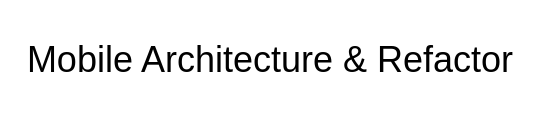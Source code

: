 <mxfile version="14.6.6" type="github" pages="4">
  <diagram id="jBVd53Vgv6jWxnRmF5C7" name="第 1 页">
    <mxGraphModel dx="1343" dy="989" grid="1" gridSize="10" guides="1" tooltips="1" connect="1" arrows="1" fold="1" page="1" pageScale="1" pageWidth="1100" pageHeight="850" math="0" shadow="0">
      <root>
        <mxCell id="0" />
        <mxCell id="1" parent="0" />
        <mxCell id="0_3TDVU3Uc3xNeGm1vze-1" value="&lt;font style=&quot;font-size: 18px&quot;&gt;Mobile Architecture &amp;amp; Refactor&lt;/font&gt;" style="text;html=1;strokeColor=none;fillColor=none;align=center;verticalAlign=middle;whiteSpace=wrap;rounded=0;" vertex="1" parent="1">
          <mxGeometry x="415" y="300" width="270" height="60" as="geometry" />
        </mxCell>
      </root>
    </mxGraphModel>
  </diagram>
  <diagram id="z-akt1832N7U8WWl3m_e" name="第 4 页">
    <mxGraphModel dx="1343" dy="989" grid="1" gridSize="10" guides="1" tooltips="1" connect="1" arrows="1" fold="1" page="1" pageScale="1" pageWidth="1100" pageHeight="850" math="0" shadow="0">
      <root>
        <mxCell id="q3M0p1E5SfFNDvkPy7MW-0" />
        <mxCell id="q3M0p1E5SfFNDvkPy7MW-1" parent="q3M0p1E5SfFNDvkPy7MW-0" />
        <mxCell id="TnU6pRN3AlQLx82xECAz-0" value="&lt;font style=&quot;font-size: 18px&quot;&gt;方法&lt;/font&gt;" style="text;html=1;strokeColor=none;fillColor=none;align=center;verticalAlign=middle;whiteSpace=wrap;rounded=0;" vertex="1" parent="q3M0p1E5SfFNDvkPy7MW-1">
          <mxGeometry x="60" y="70" width="70" height="60" as="geometry" />
        </mxCell>
        <mxCell id="TnU6pRN3AlQLx82xECAz-1" value="&lt;font style=&quot;font-size: 18px&quot;&gt;任务&lt;/font&gt;" style="text;html=1;strokeColor=none;fillColor=none;align=center;verticalAlign=middle;whiteSpace=wrap;rounded=0;" vertex="1" parent="q3M0p1E5SfFNDvkPy7MW-1">
          <mxGeometry x="60" y="180" width="70" height="60" as="geometry" />
        </mxCell>
      </root>
    </mxGraphModel>
  </diagram>
  <diagram id="OTXeEmKX1024LoEqOAhG" name="第 2 页">
    <mxGraphModel dx="1567" dy="1153" grid="1" gridSize="10" guides="1" tooltips="1" connect="1" arrows="1" fold="1" page="1" pageScale="1" pageWidth="1100" pageHeight="850" math="0" shadow="0">
      <root>
        <mxCell id="xOI5eCs5TdMQ0KwlOFbu-0" />
        <mxCell id="xOI5eCs5TdMQ0KwlOFbu-1" parent="xOI5eCs5TdMQ0KwlOFbu-0" />
        <mxCell id="v9i4CJEYtMJxMLbdbWfA-2" value="&lt;font style=&quot;font-size: 18px&quot;&gt;方法&lt;/font&gt;" style="text;html=1;strokeColor=none;fillColor=none;align=center;verticalAlign=middle;whiteSpace=wrap;rounded=0;" vertex="1" parent="xOI5eCs5TdMQ0KwlOFbu-1">
          <mxGeometry x="40" y="40" width="70" height="60" as="geometry" />
        </mxCell>
        <mxCell id="cssMtzUtORcvZNLPJmO2-0" style="edgeStyle=orthogonalEdgeStyle;rounded=0;orthogonalLoop=1;jettySize=auto;html=1;entryX=0.5;entryY=0;entryDx=0;entryDy=0;" edge="1" parent="xOI5eCs5TdMQ0KwlOFbu-1" source="v9i4CJEYtMJxMLbdbWfA-3" target="v9i4CJEYtMJxMLbdbWfA-4">
          <mxGeometry relative="1" as="geometry" />
        </mxCell>
        <mxCell id="cssMtzUtORcvZNLPJmO2-1" style="edgeStyle=orthogonalEdgeStyle;rounded=0;orthogonalLoop=1;jettySize=auto;html=1;" edge="1" parent="xOI5eCs5TdMQ0KwlOFbu-1" source="v9i4CJEYtMJxMLbdbWfA-3" target="v9i4CJEYtMJxMLbdbWfA-5">
          <mxGeometry relative="1" as="geometry" />
        </mxCell>
        <mxCell id="v9i4CJEYtMJxMLbdbWfA-3" value="方法" style="rounded=1;whiteSpace=wrap;html=1;" vertex="1" parent="xOI5eCs5TdMQ0KwlOFbu-1">
          <mxGeometry x="441" y="200" width="120" height="60" as="geometry" />
        </mxCell>
        <mxCell id="cssMtzUtORcvZNLPJmO2-2" style="edgeStyle=orthogonalEdgeStyle;rounded=0;orthogonalLoop=1;jettySize=auto;html=1;entryX=0.5;entryY=0;entryDx=0;entryDy=0;" edge="1" parent="xOI5eCs5TdMQ0KwlOFbu-1" source="v9i4CJEYtMJxMLbdbWfA-4" target="v9i4CJEYtMJxMLbdbWfA-6">
          <mxGeometry relative="1" as="geometry" />
        </mxCell>
        <mxCell id="v9i4CJEYtMJxMLbdbWfA-4" value="垂直" style="rounded=1;whiteSpace=wrap;html=1;" vertex="1" parent="xOI5eCs5TdMQ0KwlOFbu-1">
          <mxGeometry x="191" y="320" width="120" height="60" as="geometry" />
        </mxCell>
        <mxCell id="cssMtzUtORcvZNLPJmO2-3" style="edgeStyle=orthogonalEdgeStyle;rounded=0;orthogonalLoop=1;jettySize=auto;html=1;entryX=0.5;entryY=0;entryDx=0;entryDy=0;" edge="1" parent="xOI5eCs5TdMQ0KwlOFbu-1" source="v9i4CJEYtMJxMLbdbWfA-5" target="v9i4CJEYtMJxMLbdbWfA-7">
          <mxGeometry relative="1" as="geometry" />
        </mxCell>
        <mxCell id="cssMtzUtORcvZNLPJmO2-4" style="edgeStyle=orthogonalEdgeStyle;rounded=0;orthogonalLoop=1;jettySize=auto;html=1;entryX=0.5;entryY=0;entryDx=0;entryDy=0;" edge="1" parent="xOI5eCs5TdMQ0KwlOFbu-1" source="v9i4CJEYtMJxMLbdbWfA-5" target="v9i4CJEYtMJxMLbdbWfA-8">
          <mxGeometry relative="1" as="geometry" />
        </mxCell>
        <mxCell id="v9i4CJEYtMJxMLbdbWfA-5" value="水平" style="rounded=1;whiteSpace=wrap;html=1;" vertex="1" parent="xOI5eCs5TdMQ0KwlOFbu-1">
          <mxGeometry x="671" y="320" width="120" height="60" as="geometry" />
        </mxCell>
        <mxCell id="v9i4CJEYtMJxMLbdbWfA-6" value="分层次" style="rounded=1;whiteSpace=wrap;html=1;" vertex="1" parent="xOI5eCs5TdMQ0KwlOFbu-1">
          <mxGeometry x="190" y="490" width="120" height="60" as="geometry" />
        </mxCell>
        <mxCell id="yoIZbHutPiqdoo1ppLmt-2" style="edgeStyle=orthogonalEdgeStyle;rounded=0;orthogonalLoop=1;jettySize=auto;html=1;entryX=0.5;entryY=0;entryDx=0;entryDy=0;" edge="1" parent="xOI5eCs5TdMQ0KwlOFbu-1" source="v9i4CJEYtMJxMLbdbWfA-7" target="yoIZbHutPiqdoo1ppLmt-0">
          <mxGeometry relative="1" as="geometry" />
        </mxCell>
        <mxCell id="v9i4CJEYtMJxMLbdbWfA-7" value="模块化" style="rounded=1;whiteSpace=wrap;html=1;" vertex="1" parent="xOI5eCs5TdMQ0KwlOFbu-1">
          <mxGeometry x="531" y="490" width="120" height="60" as="geometry" />
        </mxCell>
        <mxCell id="yoIZbHutPiqdoo1ppLmt-3" style="edgeStyle=orthogonalEdgeStyle;rounded=0;orthogonalLoop=1;jettySize=auto;html=1;" edge="1" parent="xOI5eCs5TdMQ0KwlOFbu-1" source="v9i4CJEYtMJxMLbdbWfA-8" target="yoIZbHutPiqdoo1ppLmt-1">
          <mxGeometry relative="1" as="geometry" />
        </mxCell>
        <mxCell id="v9i4CJEYtMJxMLbdbWfA-8" value="组件化" style="rounded=1;whiteSpace=wrap;html=1;" vertex="1" parent="xOI5eCs5TdMQ0KwlOFbu-1">
          <mxGeometry x="811" y="490" width="120" height="60" as="geometry" />
        </mxCell>
        <mxCell id="yoIZbHutPiqdoo1ppLmt-0" value="框架" style="rounded=1;whiteSpace=wrap;html=1;" vertex="1" parent="xOI5eCs5TdMQ0KwlOFbu-1">
          <mxGeometry x="531" y="640" width="120" height="60" as="geometry" />
        </mxCell>
        <mxCell id="yoIZbHutPiqdoo1ppLmt-1" value="组件和控件" style="rounded=1;whiteSpace=wrap;html=1;" vertex="1" parent="xOI5eCs5TdMQ0KwlOFbu-1">
          <mxGeometry x="810" y="640" width="120" height="60" as="geometry" />
        </mxCell>
      </root>
    </mxGraphModel>
  </diagram>
  <diagram id="QLlDlk2MrdqqNozNVidc" name="第 3 页">
    <mxGraphModel dx="1567" dy="1153" grid="1" gridSize="10" guides="1" tooltips="1" connect="1" arrows="1" fold="1" page="1" pageScale="1" pageWidth="1100" pageHeight="850" math="0" shadow="0">
      <root>
        <mxCell id="OXPY4A9N_SDFGfVpkb2C-0" />
        <mxCell id="OXPY4A9N_SDFGfVpkb2C-1" parent="OXPY4A9N_SDFGfVpkb2C-0" />
        <mxCell id="fZBUPNC9QQgoBNbrvFsL-0" value="&lt;font style=&quot;font-size: 18px&quot;&gt;任务&lt;/font&gt;" style="text;html=1;strokeColor=none;fillColor=none;align=center;verticalAlign=middle;whiteSpace=wrap;rounded=0;" vertex="1" parent="OXPY4A9N_SDFGfVpkb2C-1">
          <mxGeometry x="70" y="100" width="70" height="60" as="geometry" />
        </mxCell>
        <mxCell id="Byqx0PpH3Sl10nLCXgS_-3" style="edgeStyle=orthogonalEdgeStyle;rounded=0;orthogonalLoop=1;jettySize=auto;html=1;entryX=0.5;entryY=0;entryDx=0;entryDy=0;" edge="1" parent="OXPY4A9N_SDFGfVpkb2C-1" source="iZMWBxA6Fa7nmSdLIBFp-0" target="iZMWBxA6Fa7nmSdLIBFp-2">
          <mxGeometry relative="1" as="geometry" />
        </mxCell>
        <mxCell id="Byqx0PpH3Sl10nLCXgS_-4" style="edgeStyle=orthogonalEdgeStyle;rounded=0;orthogonalLoop=1;jettySize=auto;html=1;entryX=0.5;entryY=0;entryDx=0;entryDy=0;" edge="1" parent="OXPY4A9N_SDFGfVpkb2C-1" source="iZMWBxA6Fa7nmSdLIBFp-0" target="iZMWBxA6Fa7nmSdLIBFp-1">
          <mxGeometry relative="1" as="geometry">
            <Array as="points">
              <mxPoint x="501" y="300" />
              <mxPoint x="220" y="300" />
            </Array>
          </mxGeometry>
        </mxCell>
        <mxCell id="Byqx0PpH3Sl10nLCXgS_-5" style="edgeStyle=orthogonalEdgeStyle;rounded=0;orthogonalLoop=1;jettySize=auto;html=1;entryX=0.5;entryY=0;entryDx=0;entryDy=0;" edge="1" parent="OXPY4A9N_SDFGfVpkb2C-1" source="iZMWBxA6Fa7nmSdLIBFp-0" target="iZMWBxA6Fa7nmSdLIBFp-3">
          <mxGeometry relative="1" as="geometry">
            <Array as="points">
              <mxPoint x="501" y="300" />
              <mxPoint x="760" y="300" />
            </Array>
          </mxGeometry>
        </mxCell>
        <mxCell id="iZMWBxA6Fa7nmSdLIBFp-0" value="任务" style="rounded=1;whiteSpace=wrap;html=1;" vertex="1" parent="OXPY4A9N_SDFGfVpkb2C-1">
          <mxGeometry x="441" y="200" width="120" height="60" as="geometry" />
        </mxCell>
        <mxCell id="Byqx0PpH3Sl10nLCXgS_-1" style="edgeStyle=orthogonalEdgeStyle;rounded=0;orthogonalLoop=1;jettySize=auto;html=1;entryX=0.5;entryY=0;entryDx=0;entryDy=0;" edge="1" parent="OXPY4A9N_SDFGfVpkb2C-1" source="iZMWBxA6Fa7nmSdLIBFp-1" target="iZMWBxA6Fa7nmSdLIBFp-5">
          <mxGeometry relative="1" as="geometry" />
        </mxCell>
        <mxCell id="Byqx0PpH3Sl10nLCXgS_-2" style="edgeStyle=orthogonalEdgeStyle;rounded=0;orthogonalLoop=1;jettySize=auto;html=1;entryX=0.5;entryY=0;entryDx=0;entryDy=0;" edge="1" parent="OXPY4A9N_SDFGfVpkb2C-1" source="iZMWBxA6Fa7nmSdLIBFp-1" target="iZMWBxA6Fa7nmSdLIBFp-4">
          <mxGeometry relative="1" as="geometry" />
        </mxCell>
        <mxCell id="iZMWBxA6Fa7nmSdLIBFp-1" value="降低耦合" style="rounded=1;whiteSpace=wrap;html=1;" vertex="1" parent="OXPY4A9N_SDFGfVpkb2C-1">
          <mxGeometry x="160" y="365" width="120" height="60" as="geometry" />
        </mxCell>
        <mxCell id="Byqx0PpH3Sl10nLCXgS_-0" style="edgeStyle=orthogonalEdgeStyle;rounded=0;orthogonalLoop=1;jettySize=auto;html=1;entryX=0.5;entryY=0;entryDx=0;entryDy=0;" edge="1" parent="OXPY4A9N_SDFGfVpkb2C-1" source="iZMWBxA6Fa7nmSdLIBFp-2" target="iZMWBxA6Fa7nmSdLIBFp-6">
          <mxGeometry relative="1" as="geometry" />
        </mxCell>
        <mxCell id="iZMWBxA6Fa7nmSdLIBFp-2" value="提高可维护" style="rounded=1;whiteSpace=wrap;html=1;" vertex="1" parent="OXPY4A9N_SDFGfVpkb2C-1">
          <mxGeometry x="440" y="365" width="120" height="60" as="geometry" />
        </mxCell>
        <mxCell id="iZMWBxA6Fa7nmSdLIBFp-8" style="edgeStyle=orthogonalEdgeStyle;rounded=0;orthogonalLoop=1;jettySize=auto;html=1;entryX=0.5;entryY=0;entryDx=0;entryDy=0;" edge="1" parent="OXPY4A9N_SDFGfVpkb2C-1" source="iZMWBxA6Fa7nmSdLIBFp-3" target="iZMWBxA6Fa7nmSdLIBFp-7">
          <mxGeometry relative="1" as="geometry" />
        </mxCell>
        <mxCell id="iZMWBxA6Fa7nmSdLIBFp-3" value="定义开发约束" style="rounded=1;whiteSpace=wrap;html=1;" vertex="1" parent="OXPY4A9N_SDFGfVpkb2C-1">
          <mxGeometry x="700" y="360" width="120" height="60" as="geometry" />
        </mxCell>
        <mxCell id="iZMWBxA6Fa7nmSdLIBFp-4" value="划分边界" style="rounded=1;whiteSpace=wrap;html=1;" vertex="1" parent="OXPY4A9N_SDFGfVpkb2C-1">
          <mxGeometry x="40" y="530" width="120" height="60" as="geometry" />
        </mxCell>
        <mxCell id="iZMWBxA6Fa7nmSdLIBFp-5" value="定义通信" style="rounded=1;whiteSpace=wrap;html=1;" vertex="1" parent="OXPY4A9N_SDFGfVpkb2C-1">
          <mxGeometry x="260" y="530" width="120" height="60" as="geometry" />
        </mxCell>
        <mxCell id="iZMWBxA6Fa7nmSdLIBFp-6" value="定义系统的开放性" style="rounded=1;whiteSpace=wrap;html=1;" vertex="1" parent="OXPY4A9N_SDFGfVpkb2C-1">
          <mxGeometry x="441" y="530" width="120" height="60" as="geometry" />
        </mxCell>
        <mxCell id="iZMWBxA6Fa7nmSdLIBFp-7" value="开发规范" style="rounded=1;whiteSpace=wrap;html=1;" vertex="1" parent="OXPY4A9N_SDFGfVpkb2C-1">
          <mxGeometry x="700" y="530" width="120" height="60" as="geometry" />
        </mxCell>
      </root>
    </mxGraphModel>
  </diagram>
</mxfile>
